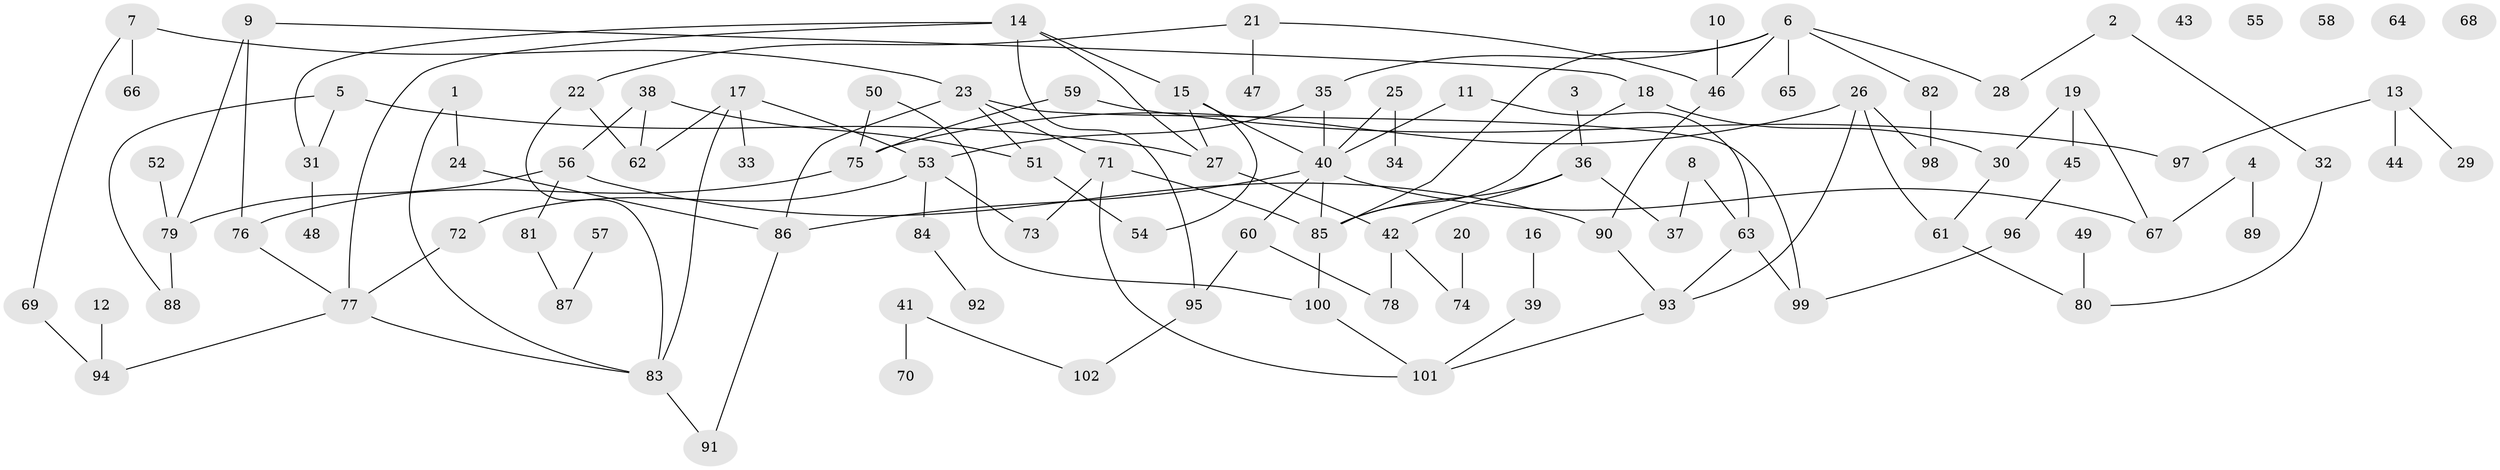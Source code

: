 // coarse degree distribution, {2: 0.2676056338028169, 1: 0.18309859154929578, 6: 0.04225352112676056, 5: 0.04225352112676056, 7: 0.028169014084507043, 3: 0.22535211267605634, 4: 0.1267605633802817, 0: 0.07042253521126761, 8: 0.014084507042253521}
// Generated by graph-tools (version 1.1) at 2025/16/03/04/25 18:16:27]
// undirected, 102 vertices, 129 edges
graph export_dot {
graph [start="1"]
  node [color=gray90,style=filled];
  1;
  2;
  3;
  4;
  5;
  6;
  7;
  8;
  9;
  10;
  11;
  12;
  13;
  14;
  15;
  16;
  17;
  18;
  19;
  20;
  21;
  22;
  23;
  24;
  25;
  26;
  27;
  28;
  29;
  30;
  31;
  32;
  33;
  34;
  35;
  36;
  37;
  38;
  39;
  40;
  41;
  42;
  43;
  44;
  45;
  46;
  47;
  48;
  49;
  50;
  51;
  52;
  53;
  54;
  55;
  56;
  57;
  58;
  59;
  60;
  61;
  62;
  63;
  64;
  65;
  66;
  67;
  68;
  69;
  70;
  71;
  72;
  73;
  74;
  75;
  76;
  77;
  78;
  79;
  80;
  81;
  82;
  83;
  84;
  85;
  86;
  87;
  88;
  89;
  90;
  91;
  92;
  93;
  94;
  95;
  96;
  97;
  98;
  99;
  100;
  101;
  102;
  1 -- 24;
  1 -- 83;
  2 -- 28;
  2 -- 32;
  3 -- 36;
  4 -- 67;
  4 -- 89;
  5 -- 27;
  5 -- 31;
  5 -- 88;
  6 -- 28;
  6 -- 35;
  6 -- 46;
  6 -- 65;
  6 -- 82;
  6 -- 85;
  7 -- 23;
  7 -- 66;
  7 -- 69;
  8 -- 37;
  8 -- 63;
  9 -- 18;
  9 -- 76;
  9 -- 79;
  10 -- 46;
  11 -- 40;
  11 -- 63;
  12 -- 94;
  13 -- 29;
  13 -- 44;
  13 -- 97;
  14 -- 15;
  14 -- 27;
  14 -- 31;
  14 -- 77;
  14 -- 95;
  15 -- 27;
  15 -- 40;
  15 -- 54;
  16 -- 39;
  17 -- 33;
  17 -- 53;
  17 -- 62;
  17 -- 83;
  18 -- 30;
  18 -- 85;
  19 -- 30;
  19 -- 45;
  19 -- 67;
  20 -- 74;
  21 -- 22;
  21 -- 46;
  21 -- 47;
  22 -- 62;
  22 -- 83;
  23 -- 51;
  23 -- 71;
  23 -- 86;
  23 -- 99;
  24 -- 86;
  25 -- 34;
  25 -- 40;
  26 -- 61;
  26 -- 75;
  26 -- 93;
  26 -- 98;
  27 -- 42;
  30 -- 61;
  31 -- 48;
  32 -- 80;
  35 -- 40;
  35 -- 53;
  36 -- 37;
  36 -- 42;
  36 -- 85;
  38 -- 51;
  38 -- 56;
  38 -- 62;
  39 -- 101;
  40 -- 60;
  40 -- 67;
  40 -- 85;
  40 -- 86;
  41 -- 70;
  41 -- 102;
  42 -- 74;
  42 -- 78;
  45 -- 96;
  46 -- 90;
  49 -- 80;
  50 -- 75;
  50 -- 100;
  51 -- 54;
  52 -- 79;
  53 -- 72;
  53 -- 73;
  53 -- 84;
  56 -- 79;
  56 -- 81;
  56 -- 90;
  57 -- 87;
  59 -- 75;
  59 -- 97;
  60 -- 78;
  60 -- 95;
  61 -- 80;
  63 -- 93;
  63 -- 99;
  69 -- 94;
  71 -- 73;
  71 -- 85;
  71 -- 101;
  72 -- 77;
  75 -- 76;
  76 -- 77;
  77 -- 83;
  77 -- 94;
  79 -- 88;
  81 -- 87;
  82 -- 98;
  83 -- 91;
  84 -- 92;
  85 -- 100;
  86 -- 91;
  90 -- 93;
  93 -- 101;
  95 -- 102;
  96 -- 99;
  100 -- 101;
}
